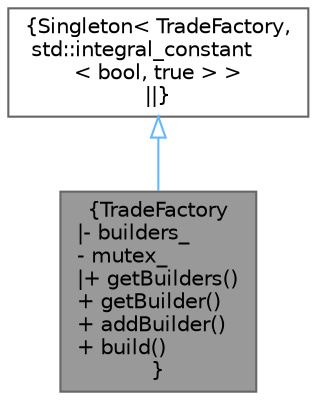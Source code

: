 digraph "TradeFactory"
{
 // INTERACTIVE_SVG=YES
 // LATEX_PDF_SIZE
  bgcolor="transparent";
  edge [fontname=Helvetica,fontsize=10,labelfontname=Helvetica,labelfontsize=10];
  node [fontname=Helvetica,fontsize=10,shape=box,height=0.2,width=0.4];
  Node1 [label="{TradeFactory\n|- builders_\l- mutex_\l|+ getBuilders()\l+ getBuilder()\l+ addBuilder()\l+ build()\l}",height=0.2,width=0.4,color="gray40", fillcolor="grey60", style="filled", fontcolor="black",tooltip="TradeFactory."];
  Node2 -> Node1 [dir="back",color="steelblue1",style="solid",arrowtail="onormal"];
  Node2 [label="{Singleton\< TradeFactory,\l std::integral_constant\l\< bool, true \> \>\n||}",height=0.2,width=0.4,color="gray40", fillcolor="white", style="filled",tooltip=" "];
}
